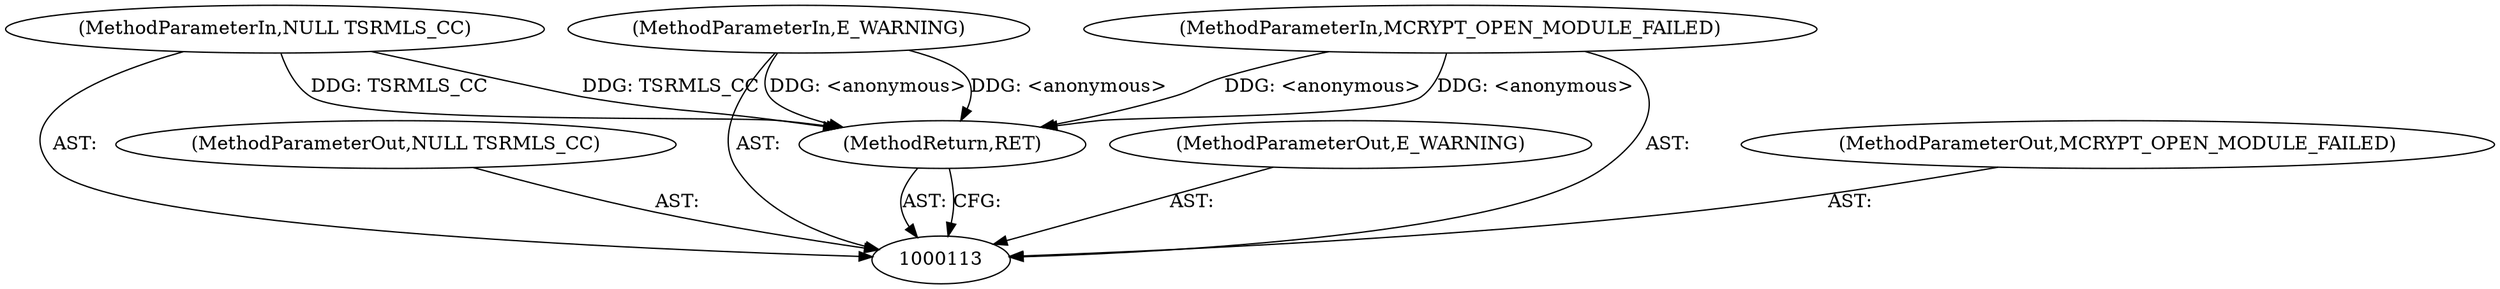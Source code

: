digraph "0_php-src_6c5211a0cef0cc2854eaa387e0eb036e012904d0?w=1_23" {
"1000114" [label="(MethodParameterIn,NULL TSRMLS_CC)"];
"1000228" [label="(MethodParameterOut,NULL TSRMLS_CC)"];
"1000118" [label="(MethodReturn,RET)"];
"1000115" [label="(MethodParameterIn,E_WARNING)"];
"1000229" [label="(MethodParameterOut,E_WARNING)"];
"1000116" [label="(MethodParameterIn,MCRYPT_OPEN_MODULE_FAILED)"];
"1000230" [label="(MethodParameterOut,MCRYPT_OPEN_MODULE_FAILED)"];
"1000114" -> "1000113"  [label="AST: "];
"1000114" -> "1000118"  [label="DDG: TSRMLS_CC"];
"1000228" -> "1000113"  [label="AST: "];
"1000118" -> "1000113"  [label="AST: "];
"1000118" -> "1000113"  [label="CFG: "];
"1000116" -> "1000118"  [label="DDG: <anonymous>"];
"1000115" -> "1000118"  [label="DDG: <anonymous>"];
"1000114" -> "1000118"  [label="DDG: TSRMLS_CC"];
"1000115" -> "1000113"  [label="AST: "];
"1000115" -> "1000118"  [label="DDG: <anonymous>"];
"1000229" -> "1000113"  [label="AST: "];
"1000116" -> "1000113"  [label="AST: "];
"1000116" -> "1000118"  [label="DDG: <anonymous>"];
"1000230" -> "1000113"  [label="AST: "];
}
